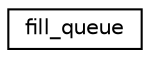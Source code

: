 digraph "Graphical Class Hierarchy"
{
  edge [fontname="Helvetica",fontsize="10",labelfontname="Helvetica",labelfontsize="10"];
  node [fontname="Helvetica",fontsize="10",shape=record];
  rankdir="LR";
  Node1 [label="fill_queue",height=0.2,width=0.4,color="black", fillcolor="white", style="filled",URL="$df/d5f/structfill__queue.html"];
}

